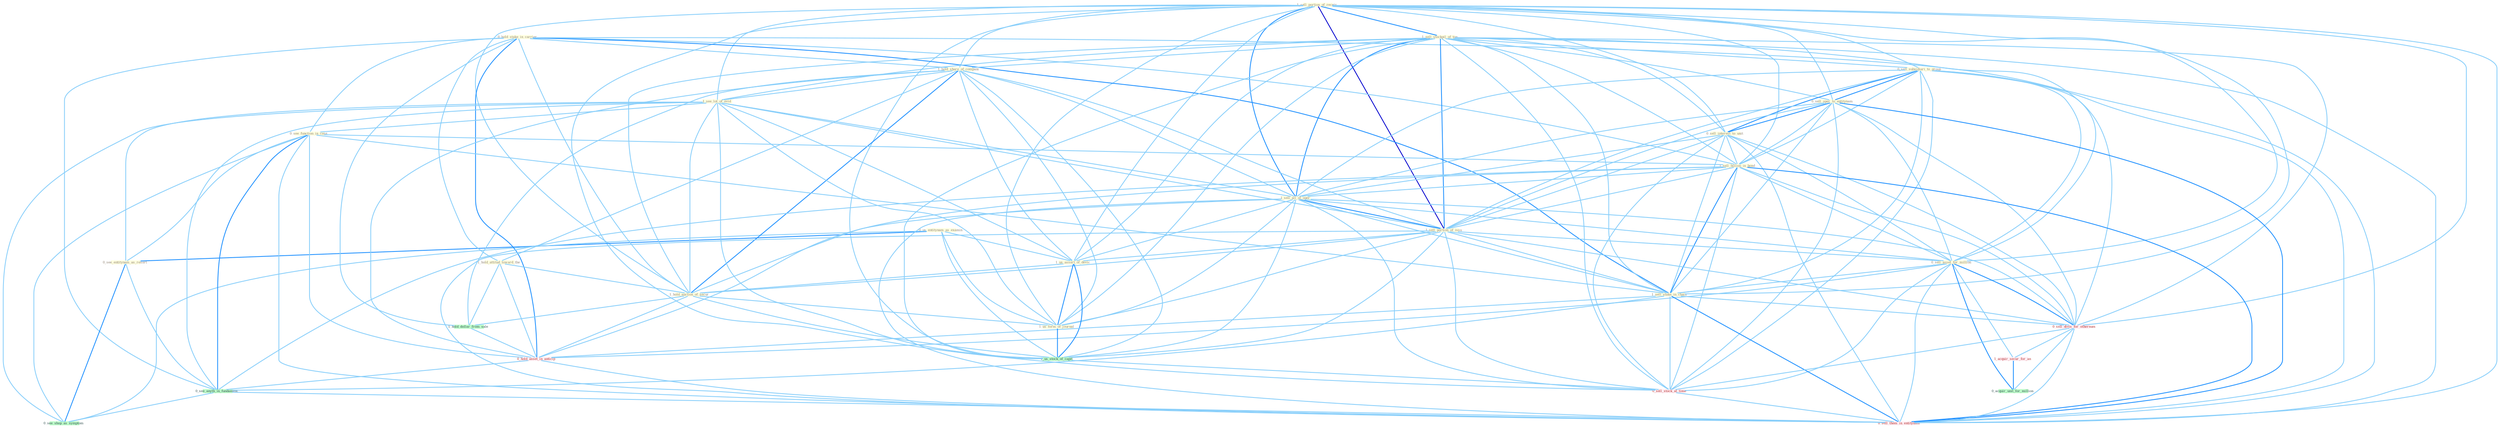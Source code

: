 Graph G{ 
    node
    [shape=polygon,style=filled,width=.5,height=.06,color="#BDFCC9",fixedsize=true,fontsize=4,
    fontcolor="#2f4f4f"];
    {node
    [color="#ffffe0", fontcolor="#8b7d6b"] "1_sell_portion_of_receiv " "0_us_entitynam_as_examin " "0_hold_stake_in_carrier " "1_sell_stockpil_of_ton " "1_hold_share_of_compani " "0_sell_subsidiari_to_group " "0_sell_oper_to_entitynam " "1_see_lot_of_evid " "0_see_function_in_case " "0_sell_interest_to_unit " "1_sell_billion_in_bond " "1_sell_all_of_oper " "1_hold_attitud_toward_the " "1_sell_portion_of_issu " "0_sell_asset_for_million " "1_us_assort_of_devic " "1_hold_auction_of_secur " "1_sell_stake_in_chain " "0_see_entitynam_as_resort " "1_us_form_of_journal "}
{node [color="#fff0f5", fontcolor="#b22222"] "0_sell_divis_for_othernum " "1_acquir_secur_for_an " "0_hold_asset_in_anticip " "0_sell_stock_at_time " "0_sell_them_in_entitynam "}
edge [color="#B0E2FF"];

	"1_sell_portion_of_receiv " -- "1_sell_stockpil_of_ton " [w="2", color="#1e90ff" , len=0.8];
	"1_sell_portion_of_receiv " -- "1_hold_share_of_compani " [w="1", color="#87cefa" ];
	"1_sell_portion_of_receiv " -- "0_sell_subsidiari_to_group " [w="1", color="#87cefa" ];
	"1_sell_portion_of_receiv " -- "0_sell_oper_to_entitynam " [w="1", color="#87cefa" ];
	"1_sell_portion_of_receiv " -- "1_see_lot_of_evid " [w="1", color="#87cefa" ];
	"1_sell_portion_of_receiv " -- "0_sell_interest_to_unit " [w="1", color="#87cefa" ];
	"1_sell_portion_of_receiv " -- "1_sell_billion_in_bond " [w="1", color="#87cefa" ];
	"1_sell_portion_of_receiv " -- "1_sell_all_of_oper " [w="2", color="#1e90ff" , len=0.8];
	"1_sell_portion_of_receiv " -- "1_sell_portion_of_issu " [w="3", color="#0000cd" , len=0.6];
	"1_sell_portion_of_receiv " -- "0_sell_asset_for_million " [w="1", color="#87cefa" ];
	"1_sell_portion_of_receiv " -- "1_us_assort_of_devic " [w="1", color="#87cefa" ];
	"1_sell_portion_of_receiv " -- "1_hold_auction_of_secur " [w="1", color="#87cefa" ];
	"1_sell_portion_of_receiv " -- "1_sell_stake_in_chain " [w="1", color="#87cefa" ];
	"1_sell_portion_of_receiv " -- "1_us_form_of_journal " [w="1", color="#87cefa" ];
	"1_sell_portion_of_receiv " -- "0_sell_divis_for_othernum " [w="1", color="#87cefa" ];
	"1_sell_portion_of_receiv " -- "1_us_stock_of_capit " [w="1", color="#87cefa" ];
	"1_sell_portion_of_receiv " -- "0_sell_stock_at_time " [w="1", color="#87cefa" ];
	"1_sell_portion_of_receiv " -- "0_sell_them_in_entitynam " [w="1", color="#87cefa" ];
	"0_us_entitynam_as_examin " -- "1_us_assort_of_devic " [w="1", color="#87cefa" ];
	"0_us_entitynam_as_examin " -- "0_see_entitynam_as_resort " [w="2", color="#1e90ff" , len=0.8];
	"0_us_entitynam_as_examin " -- "1_us_form_of_journal " [w="1", color="#87cefa" ];
	"0_us_entitynam_as_examin " -- "1_us_stock_of_capit " [w="1", color="#87cefa" ];
	"0_us_entitynam_as_examin " -- "0_see_shop_as_symptom " [w="1", color="#87cefa" ];
	"0_hold_stake_in_carrier " -- "1_hold_share_of_compani " [w="1", color="#87cefa" ];
	"0_hold_stake_in_carrier " -- "0_see_function_in_case " [w="1", color="#87cefa" ];
	"0_hold_stake_in_carrier " -- "1_sell_billion_in_bond " [w="1", color="#87cefa" ];
	"0_hold_stake_in_carrier " -- "1_hold_attitud_toward_the " [w="1", color="#87cefa" ];
	"0_hold_stake_in_carrier " -- "1_hold_auction_of_secur " [w="1", color="#87cefa" ];
	"0_hold_stake_in_carrier " -- "1_sell_stake_in_chain " [w="2", color="#1e90ff" , len=0.8];
	"0_hold_stake_in_carrier " -- "1_hold_dollar_from_sale " [w="1", color="#87cefa" ];
	"0_hold_stake_in_carrier " -- "0_hold_asset_in_anticip " [w="2", color="#1e90ff" , len=0.8];
	"0_hold_stake_in_carrier " -- "0_see_anyth_in_fundament " [w="1", color="#87cefa" ];
	"0_hold_stake_in_carrier " -- "0_sell_them_in_entitynam " [w="1", color="#87cefa" ];
	"1_sell_stockpil_of_ton " -- "1_hold_share_of_compani " [w="1", color="#87cefa" ];
	"1_sell_stockpil_of_ton " -- "0_sell_subsidiari_to_group " [w="1", color="#87cefa" ];
	"1_sell_stockpil_of_ton " -- "0_sell_oper_to_entitynam " [w="1", color="#87cefa" ];
	"1_sell_stockpil_of_ton " -- "1_see_lot_of_evid " [w="1", color="#87cefa" ];
	"1_sell_stockpil_of_ton " -- "0_sell_interest_to_unit " [w="1", color="#87cefa" ];
	"1_sell_stockpil_of_ton " -- "1_sell_billion_in_bond " [w="1", color="#87cefa" ];
	"1_sell_stockpil_of_ton " -- "1_sell_all_of_oper " [w="2", color="#1e90ff" , len=0.8];
	"1_sell_stockpil_of_ton " -- "1_sell_portion_of_issu " [w="2", color="#1e90ff" , len=0.8];
	"1_sell_stockpil_of_ton " -- "0_sell_asset_for_million " [w="1", color="#87cefa" ];
	"1_sell_stockpil_of_ton " -- "1_us_assort_of_devic " [w="1", color="#87cefa" ];
	"1_sell_stockpil_of_ton " -- "1_hold_auction_of_secur " [w="1", color="#87cefa" ];
	"1_sell_stockpil_of_ton " -- "1_sell_stake_in_chain " [w="1", color="#87cefa" ];
	"1_sell_stockpil_of_ton " -- "1_us_form_of_journal " [w="1", color="#87cefa" ];
	"1_sell_stockpil_of_ton " -- "0_sell_divis_for_othernum " [w="1", color="#87cefa" ];
	"1_sell_stockpil_of_ton " -- "1_us_stock_of_capit " [w="1", color="#87cefa" ];
	"1_sell_stockpil_of_ton " -- "0_sell_stock_at_time " [w="1", color="#87cefa" ];
	"1_sell_stockpil_of_ton " -- "0_sell_them_in_entitynam " [w="1", color="#87cefa" ];
	"1_hold_share_of_compani " -- "1_see_lot_of_evid " [w="1", color="#87cefa" ];
	"1_hold_share_of_compani " -- "1_sell_all_of_oper " [w="1", color="#87cefa" ];
	"1_hold_share_of_compani " -- "1_hold_attitud_toward_the " [w="1", color="#87cefa" ];
	"1_hold_share_of_compani " -- "1_sell_portion_of_issu " [w="1", color="#87cefa" ];
	"1_hold_share_of_compani " -- "1_us_assort_of_devic " [w="1", color="#87cefa" ];
	"1_hold_share_of_compani " -- "1_hold_auction_of_secur " [w="2", color="#1e90ff" , len=0.8];
	"1_hold_share_of_compani " -- "1_us_form_of_journal " [w="1", color="#87cefa" ];
	"1_hold_share_of_compani " -- "1_us_stock_of_capit " [w="1", color="#87cefa" ];
	"1_hold_share_of_compani " -- "1_hold_dollar_from_sale " [w="1", color="#87cefa" ];
	"1_hold_share_of_compani " -- "0_hold_asset_in_anticip " [w="1", color="#87cefa" ];
	"0_sell_subsidiari_to_group " -- "0_sell_oper_to_entitynam " [w="2", color="#1e90ff" , len=0.8];
	"0_sell_subsidiari_to_group " -- "0_sell_interest_to_unit " [w="2", color="#1e90ff" , len=0.8];
	"0_sell_subsidiari_to_group " -- "1_sell_billion_in_bond " [w="1", color="#87cefa" ];
	"0_sell_subsidiari_to_group " -- "1_sell_all_of_oper " [w="1", color="#87cefa" ];
	"0_sell_subsidiari_to_group " -- "1_sell_portion_of_issu " [w="1", color="#87cefa" ];
	"0_sell_subsidiari_to_group " -- "0_sell_asset_for_million " [w="1", color="#87cefa" ];
	"0_sell_subsidiari_to_group " -- "1_sell_stake_in_chain " [w="1", color="#87cefa" ];
	"0_sell_subsidiari_to_group " -- "0_sell_divis_for_othernum " [w="1", color="#87cefa" ];
	"0_sell_subsidiari_to_group " -- "0_sell_stock_at_time " [w="1", color="#87cefa" ];
	"0_sell_subsidiari_to_group " -- "0_sell_them_in_entitynam " [w="1", color="#87cefa" ];
	"0_sell_oper_to_entitynam " -- "0_sell_interest_to_unit " [w="2", color="#1e90ff" , len=0.8];
	"0_sell_oper_to_entitynam " -- "1_sell_billion_in_bond " [w="1", color="#87cefa" ];
	"0_sell_oper_to_entitynam " -- "1_sell_all_of_oper " [w="1", color="#87cefa" ];
	"0_sell_oper_to_entitynam " -- "1_sell_portion_of_issu " [w="1", color="#87cefa" ];
	"0_sell_oper_to_entitynam " -- "0_sell_asset_for_million " [w="1", color="#87cefa" ];
	"0_sell_oper_to_entitynam " -- "1_sell_stake_in_chain " [w="1", color="#87cefa" ];
	"0_sell_oper_to_entitynam " -- "0_sell_divis_for_othernum " [w="1", color="#87cefa" ];
	"0_sell_oper_to_entitynam " -- "0_sell_stock_at_time " [w="1", color="#87cefa" ];
	"0_sell_oper_to_entitynam " -- "0_sell_them_in_entitynam " [w="2", color="#1e90ff" , len=0.8];
	"1_see_lot_of_evid " -- "0_see_function_in_case " [w="1", color="#87cefa" ];
	"1_see_lot_of_evid " -- "1_sell_all_of_oper " [w="1", color="#87cefa" ];
	"1_see_lot_of_evid " -- "1_sell_portion_of_issu " [w="1", color="#87cefa" ];
	"1_see_lot_of_evid " -- "1_us_assort_of_devic " [w="1", color="#87cefa" ];
	"1_see_lot_of_evid " -- "1_hold_auction_of_secur " [w="1", color="#87cefa" ];
	"1_see_lot_of_evid " -- "0_see_entitynam_as_resort " [w="1", color="#87cefa" ];
	"1_see_lot_of_evid " -- "1_us_form_of_journal " [w="1", color="#87cefa" ];
	"1_see_lot_of_evid " -- "1_us_stock_of_capit " [w="1", color="#87cefa" ];
	"1_see_lot_of_evid " -- "0_see_anyth_in_fundament " [w="1", color="#87cefa" ];
	"1_see_lot_of_evid " -- "0_see_shop_as_symptom " [w="1", color="#87cefa" ];
	"0_see_function_in_case " -- "1_sell_billion_in_bond " [w="1", color="#87cefa" ];
	"0_see_function_in_case " -- "1_sell_stake_in_chain " [w="1", color="#87cefa" ];
	"0_see_function_in_case " -- "0_see_entitynam_as_resort " [w="1", color="#87cefa" ];
	"0_see_function_in_case " -- "0_hold_asset_in_anticip " [w="1", color="#87cefa" ];
	"0_see_function_in_case " -- "0_see_anyth_in_fundament " [w="2", color="#1e90ff" , len=0.8];
	"0_see_function_in_case " -- "0_see_shop_as_symptom " [w="1", color="#87cefa" ];
	"0_see_function_in_case " -- "0_sell_them_in_entitynam " [w="1", color="#87cefa" ];
	"0_sell_interest_to_unit " -- "1_sell_billion_in_bond " [w="1", color="#87cefa" ];
	"0_sell_interest_to_unit " -- "1_sell_all_of_oper " [w="1", color="#87cefa" ];
	"0_sell_interest_to_unit " -- "1_sell_portion_of_issu " [w="1", color="#87cefa" ];
	"0_sell_interest_to_unit " -- "0_sell_asset_for_million " [w="1", color="#87cefa" ];
	"0_sell_interest_to_unit " -- "1_sell_stake_in_chain " [w="1", color="#87cefa" ];
	"0_sell_interest_to_unit " -- "0_sell_divis_for_othernum " [w="1", color="#87cefa" ];
	"0_sell_interest_to_unit " -- "0_sell_stock_at_time " [w="1", color="#87cefa" ];
	"0_sell_interest_to_unit " -- "0_sell_them_in_entitynam " [w="1", color="#87cefa" ];
	"1_sell_billion_in_bond " -- "1_sell_all_of_oper " [w="1", color="#87cefa" ];
	"1_sell_billion_in_bond " -- "1_sell_portion_of_issu " [w="1", color="#87cefa" ];
	"1_sell_billion_in_bond " -- "0_sell_asset_for_million " [w="1", color="#87cefa" ];
	"1_sell_billion_in_bond " -- "1_sell_stake_in_chain " [w="2", color="#1e90ff" , len=0.8];
	"1_sell_billion_in_bond " -- "0_sell_divis_for_othernum " [w="1", color="#87cefa" ];
	"1_sell_billion_in_bond " -- "0_hold_asset_in_anticip " [w="1", color="#87cefa" ];
	"1_sell_billion_in_bond " -- "0_sell_stock_at_time " [w="1", color="#87cefa" ];
	"1_sell_billion_in_bond " -- "0_see_anyth_in_fundament " [w="1", color="#87cefa" ];
	"1_sell_billion_in_bond " -- "0_sell_them_in_entitynam " [w="2", color="#1e90ff" , len=0.8];
	"1_sell_all_of_oper " -- "1_sell_portion_of_issu " [w="2", color="#1e90ff" , len=0.8];
	"1_sell_all_of_oper " -- "0_sell_asset_for_million " [w="1", color="#87cefa" ];
	"1_sell_all_of_oper " -- "1_us_assort_of_devic " [w="1", color="#87cefa" ];
	"1_sell_all_of_oper " -- "1_hold_auction_of_secur " [w="1", color="#87cefa" ];
	"1_sell_all_of_oper " -- "1_sell_stake_in_chain " [w="1", color="#87cefa" ];
	"1_sell_all_of_oper " -- "1_us_form_of_journal " [w="1", color="#87cefa" ];
	"1_sell_all_of_oper " -- "0_sell_divis_for_othernum " [w="1", color="#87cefa" ];
	"1_sell_all_of_oper " -- "1_us_stock_of_capit " [w="1", color="#87cefa" ];
	"1_sell_all_of_oper " -- "0_sell_stock_at_time " [w="1", color="#87cefa" ];
	"1_sell_all_of_oper " -- "0_sell_them_in_entitynam " [w="1", color="#87cefa" ];
	"1_hold_attitud_toward_the " -- "1_hold_auction_of_secur " [w="1", color="#87cefa" ];
	"1_hold_attitud_toward_the " -- "1_hold_dollar_from_sale " [w="1", color="#87cefa" ];
	"1_hold_attitud_toward_the " -- "0_hold_asset_in_anticip " [w="1", color="#87cefa" ];
	"1_sell_portion_of_issu " -- "0_sell_asset_for_million " [w="1", color="#87cefa" ];
	"1_sell_portion_of_issu " -- "1_us_assort_of_devic " [w="1", color="#87cefa" ];
	"1_sell_portion_of_issu " -- "1_hold_auction_of_secur " [w="1", color="#87cefa" ];
	"1_sell_portion_of_issu " -- "1_sell_stake_in_chain " [w="1", color="#87cefa" ];
	"1_sell_portion_of_issu " -- "1_us_form_of_journal " [w="1", color="#87cefa" ];
	"1_sell_portion_of_issu " -- "0_sell_divis_for_othernum " [w="1", color="#87cefa" ];
	"1_sell_portion_of_issu " -- "1_us_stock_of_capit " [w="1", color="#87cefa" ];
	"1_sell_portion_of_issu " -- "0_sell_stock_at_time " [w="1", color="#87cefa" ];
	"1_sell_portion_of_issu " -- "0_sell_them_in_entitynam " [w="1", color="#87cefa" ];
	"0_sell_asset_for_million " -- "1_sell_stake_in_chain " [w="1", color="#87cefa" ];
	"0_sell_asset_for_million " -- "0_sell_divis_for_othernum " [w="2", color="#1e90ff" , len=0.8];
	"0_sell_asset_for_million " -- "1_acquir_secur_for_an " [w="1", color="#87cefa" ];
	"0_sell_asset_for_million " -- "0_hold_asset_in_anticip " [w="1", color="#87cefa" ];
	"0_sell_asset_for_million " -- "0_sell_stock_at_time " [w="1", color="#87cefa" ];
	"0_sell_asset_for_million " -- "0_acquir_unit_for_million " [w="2", color="#1e90ff" , len=0.8];
	"0_sell_asset_for_million " -- "0_sell_them_in_entitynam " [w="1", color="#87cefa" ];
	"1_us_assort_of_devic " -- "1_hold_auction_of_secur " [w="1", color="#87cefa" ];
	"1_us_assort_of_devic " -- "1_us_form_of_journal " [w="2", color="#1e90ff" , len=0.8];
	"1_us_assort_of_devic " -- "1_us_stock_of_capit " [w="2", color="#1e90ff" , len=0.8];
	"1_hold_auction_of_secur " -- "1_us_form_of_journal " [w="1", color="#87cefa" ];
	"1_hold_auction_of_secur " -- "1_us_stock_of_capit " [w="1", color="#87cefa" ];
	"1_hold_auction_of_secur " -- "1_hold_dollar_from_sale " [w="1", color="#87cefa" ];
	"1_hold_auction_of_secur " -- "0_hold_asset_in_anticip " [w="1", color="#87cefa" ];
	"1_sell_stake_in_chain " -- "0_sell_divis_for_othernum " [w="1", color="#87cefa" ];
	"1_sell_stake_in_chain " -- "0_hold_asset_in_anticip " [w="1", color="#87cefa" ];
	"1_sell_stake_in_chain " -- "0_sell_stock_at_time " [w="1", color="#87cefa" ];
	"1_sell_stake_in_chain " -- "0_see_anyth_in_fundament " [w="1", color="#87cefa" ];
	"1_sell_stake_in_chain " -- "0_sell_them_in_entitynam " [w="2", color="#1e90ff" , len=0.8];
	"0_see_entitynam_as_resort " -- "0_see_anyth_in_fundament " [w="1", color="#87cefa" ];
	"0_see_entitynam_as_resort " -- "0_see_shop_as_symptom " [w="2", color="#1e90ff" , len=0.8];
	"1_us_form_of_journal " -- "1_us_stock_of_capit " [w="2", color="#1e90ff" , len=0.8];
	"0_sell_divis_for_othernum " -- "1_acquir_secur_for_an " [w="1", color="#87cefa" ];
	"0_sell_divis_for_othernum " -- "0_sell_stock_at_time " [w="1", color="#87cefa" ];
	"0_sell_divis_for_othernum " -- "0_acquir_unit_for_million " [w="1", color="#87cefa" ];
	"0_sell_divis_for_othernum " -- "0_sell_them_in_entitynam " [w="1", color="#87cefa" ];
	"1_acquir_secur_for_an " -- "0_acquir_unit_for_million " [w="2", color="#1e90ff" , len=0.8];
	"1_us_stock_of_capit " -- "0_sell_stock_at_time " [w="1", color="#87cefa" ];
	"1_hold_dollar_from_sale " -- "0_hold_asset_in_anticip " [w="1", color="#87cefa" ];
	"0_hold_asset_in_anticip " -- "0_see_anyth_in_fundament " [w="1", color="#87cefa" ];
	"0_hold_asset_in_anticip " -- "0_sell_them_in_entitynam " [w="1", color="#87cefa" ];
	"0_sell_stock_at_time " -- "0_sell_them_in_entitynam " [w="1", color="#87cefa" ];
	"0_see_anyth_in_fundament " -- "0_see_shop_as_symptom " [w="1", color="#87cefa" ];
	"0_see_anyth_in_fundament " -- "0_sell_them_in_entitynam " [w="1", color="#87cefa" ];
}
